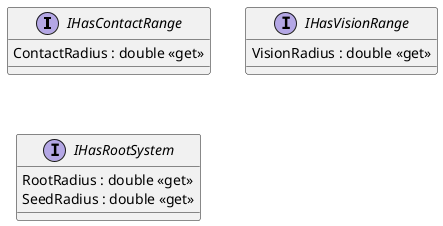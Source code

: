 @startuml
interface IHasContactRange {
    ContactRadius : double <<get>>
}
interface IHasVisionRange {
    VisionRadius : double <<get>>
}
interface IHasRootSystem {
    RootRadius : double <<get>>
    SeedRadius : double <<get>>
}
@enduml
